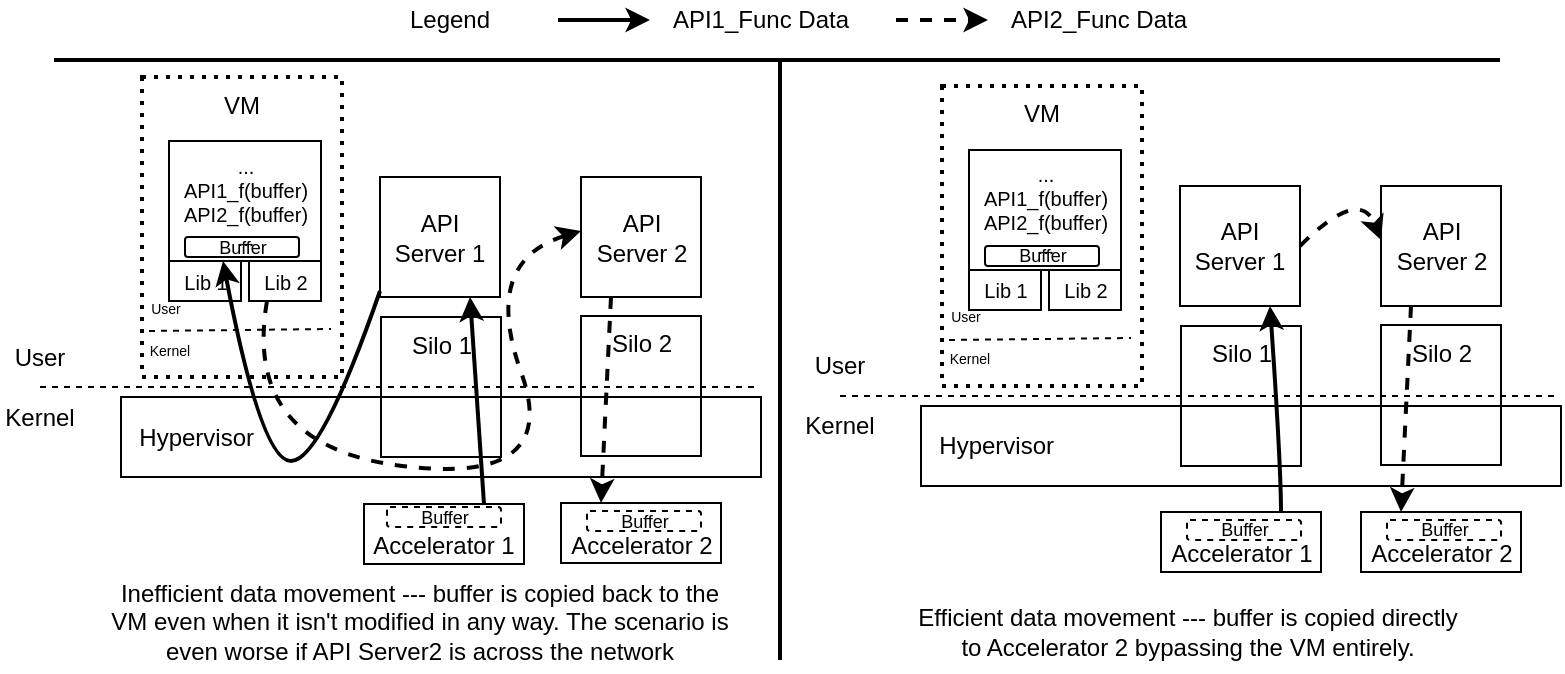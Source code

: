 <mxfile version="12.1.7" type="device" pages="1"><diagram id="teCDct7RlRdrfFZBSO62" name="Page-1"><mxGraphModel dx="932" dy="666" grid="1" gridSize="10" guides="1" tooltips="1" connect="1" arrows="1" fold="1" page="1" pageScale="1" pageWidth="800" pageHeight="350" math="0" shadow="0"><root><mxCell id="0"/><mxCell id="1" parent="0"/><mxCell id="tscXoGCFPhKTc5vVTDcR-264" value="&amp;nbsp; Hypervisor" style="rounded=0;whiteSpace=wrap;html=1;fillColor=none;align=left;" parent="1" vertex="1"><mxGeometry x="70.5" y="208.5" width="320" height="40" as="geometry"/></mxCell><mxCell id="tscXoGCFPhKTc5vVTDcR-266" value="Accelerator 1" style="rounded=0;whiteSpace=wrap;html=1;fillColor=none;verticalAlign=bottom;" parent="1" vertex="1"><mxGeometry x="192" y="262" width="80" height="30" as="geometry"/></mxCell><mxCell id="tscXoGCFPhKTc5vVTDcR-267" value="Accelerator 2" style="rounded=0;whiteSpace=wrap;html=1;fillColor=none;verticalAlign=bottom;" parent="1" vertex="1"><mxGeometry x="290.5" y="261.5" width="80" height="30" as="geometry"/></mxCell><mxCell id="tscXoGCFPhKTc5vVTDcR-268" value="VM" style="rounded=0;whiteSpace=wrap;html=1;fillColor=none;align=center;strokeWidth=2;verticalAlign=top;dashed=1;dashPattern=1 2;" parent="1" vertex="1"><mxGeometry x="81" y="48.5" width="100" height="150" as="geometry"/></mxCell><mxCell id="tscXoGCFPhKTc5vVTDcR-269" value="API Server 1" style="rounded=0;whiteSpace=wrap;html=1;fillColor=none;align=center;" parent="1" vertex="1"><mxGeometry x="200" y="98.5" width="60" height="60" as="geometry"/></mxCell><mxCell id="tscXoGCFPhKTc5vVTDcR-270" value="API Server 2" style="rounded=0;whiteSpace=wrap;html=1;fillColor=none;align=center;" parent="1" vertex="1"><mxGeometry x="300.5" y="98.5" width="60" height="60" as="geometry"/></mxCell><mxCell id="tscXoGCFPhKTc5vVTDcR-271" value="Silo 1" style="rounded=0;whiteSpace=wrap;html=1;fillColor=none;align=center;verticalAlign=top;strokeWidth=1;" parent="1" vertex="1"><mxGeometry x="200.5" y="168.5" width="60" height="70" as="geometry"/></mxCell><mxCell id="tscXoGCFPhKTc5vVTDcR-272" value="Silo 2" style="rounded=0;whiteSpace=wrap;html=1;fillColor=none;align=center;verticalAlign=top;strokeWidth=1;" parent="1" vertex="1"><mxGeometry x="300.5" y="168" width="60" height="70" as="geometry"/></mxCell><mxCell id="tscXoGCFPhKTc5vVTDcR-273" value="" style="endArrow=none;dashed=1;html=1;" parent="1" edge="1"><mxGeometry width="50" height="50" relative="1" as="geometry"><mxPoint x="30" y="203.5" as="sourcePoint"/><mxPoint x="390" y="203.5" as="targetPoint"/></mxGeometry></mxCell><mxCell id="tscXoGCFPhKTc5vVTDcR-274" value="Kernel" style="text;html=1;strokeColor=none;fillColor=none;align=center;verticalAlign=middle;whiteSpace=wrap;rounded=0;dashed=1;" parent="1" vertex="1"><mxGeometry x="10" y="208.5" width="40" height="20" as="geometry"/></mxCell><mxCell id="tscXoGCFPhKTc5vVTDcR-275" value="User" style="text;html=1;strokeColor=none;fillColor=none;align=center;verticalAlign=middle;whiteSpace=wrap;rounded=0;dashed=1;" parent="1" vertex="1"><mxGeometry x="10" y="178.5" width="40" height="20" as="geometry"/></mxCell><mxCell id="tscXoGCFPhKTc5vVTDcR-276" value="" style="endArrow=none;dashed=1;html=1;exitX=0.25;exitY=0;exitDx=0;exitDy=0;" parent="1" source="tscXoGCFPhKTc5vVTDcR-277" edge="1"><mxGeometry width="50" height="50" relative="1" as="geometry"><mxPoint x="105.5" y="174.5" as="sourcePoint"/><mxPoint x="175.5" y="174.5" as="targetPoint"/></mxGeometry></mxCell><mxCell id="tscXoGCFPhKTc5vVTDcR-277" value="Kernel" style="text;html=1;strokeColor=none;fillColor=none;align=center;verticalAlign=middle;whiteSpace=wrap;rounded=0;dashed=1;fontSize=7;" parent="1" vertex="1"><mxGeometry x="74.5" y="175.5" width="40" height="20" as="geometry"/></mxCell><mxCell id="tscXoGCFPhKTc5vVTDcR-278" value="User" style="text;html=1;strokeColor=none;fillColor=none;align=center;verticalAlign=middle;whiteSpace=wrap;rounded=0;dashed=1;fontSize=7;" parent="1" vertex="1"><mxGeometry x="72.5" y="154.5" width="40" height="20" as="geometry"/></mxCell><mxCell id="tscXoGCFPhKTc5vVTDcR-279" value="&lt;font style=&quot;font-size: 10px&quot;&gt;...&lt;br&gt;API1_f(buffer)&lt;br&gt;API2_f(buffer)&lt;br&gt;...&lt;br&gt;&lt;/font&gt;" style="rounded=0;whiteSpace=wrap;html=1;strokeWidth=1;fillColor=none;fontSize=7;align=center;verticalAlign=top;" parent="1" vertex="1"><mxGeometry x="94.5" y="80.5" width="76" height="60" as="geometry"/></mxCell><mxCell id="tscXoGCFPhKTc5vVTDcR-280" value="&lt;font style=&quot;font-size: 10px&quot;&gt;Lib 1&lt;/font&gt;" style="rounded=0;whiteSpace=wrap;html=1;strokeWidth=1;fillColor=none;fontSize=7;align=center;" parent="1" vertex="1"><mxGeometry x="94.5" y="140.5" width="36" height="20" as="geometry"/></mxCell><mxCell id="tscXoGCFPhKTc5vVTDcR-281" value="&lt;font style=&quot;font-size: 10px&quot;&gt;Lib 2&lt;/font&gt;" style="rounded=0;whiteSpace=wrap;html=1;strokeWidth=1;fillColor=none;fontSize=7;align=center;" parent="1" vertex="1"><mxGeometry x="134.5" y="140.5" width="36" height="20" as="geometry"/></mxCell><mxCell id="tscXoGCFPhKTc5vVTDcR-282" value="" style="curved=1;endArrow=classic;html=1;fontSize=7;exitX=0.75;exitY=0;exitDx=0;exitDy=0;entryX=0.75;entryY=1;entryDx=0;entryDy=0;strokeWidth=2;" parent="1" source="tscXoGCFPhKTc5vVTDcR-266" target="tscXoGCFPhKTc5vVTDcR-269" edge="1"><mxGeometry width="50" height="50" relative="1" as="geometry"><mxPoint x="240" y="168.5" as="sourcePoint"/><mxPoint x="220.5" y="278.5" as="targetPoint"/><Array as="points"><mxPoint x="250.5" y="238.5"/></Array></mxGeometry></mxCell><mxCell id="tscXoGCFPhKTc5vVTDcR-283" value="" style="curved=1;endArrow=classic;html=1;fontSize=7;exitX=0;exitY=0.75;exitDx=0;exitDy=0;entryX=0.75;entryY=0;entryDx=0;entryDy=0;strokeWidth=2;" parent="1" target="tscXoGCFPhKTc5vVTDcR-280" edge="1"><mxGeometry x="-0.513" y="-4" width="50" height="50" relative="1" as="geometry"><mxPoint x="200" y="155.5" as="sourcePoint"/><mxPoint x="210" y="150.5" as="targetPoint"/><Array as="points"><mxPoint x="170.5" y="240.5"/><mxPoint x="140.5" y="240.5"/></Array><mxPoint as="offset"/></mxGeometry></mxCell><mxCell id="tscXoGCFPhKTc5vVTDcR-284" value="" style="curved=1;endArrow=classic;html=1;fontSize=7;entryX=0.25;entryY=0;entryDx=0;entryDy=0;exitX=0.25;exitY=1;exitDx=0;exitDy=0;dashed=1;strokeWidth=2;" parent="1" source="tscXoGCFPhKTc5vVTDcR-270" target="tscXoGCFPhKTc5vVTDcR-267" edge="1"><mxGeometry width="50" height="50" relative="1" as="geometry"><mxPoint x="310.5" y="178.5" as="sourcePoint"/><mxPoint x="310.5" y="268.5" as="targetPoint"/><Array as="points"/></mxGeometry></mxCell><mxCell id="tscXoGCFPhKTc5vVTDcR-285" value="" style="curved=1;endArrow=classic;html=1;fontSize=7;exitX=0.25;exitY=1;exitDx=0;exitDy=0;dashed=1;strokeWidth=2;entryX=0;entryY=0.25;entryDx=0;entryDy=0;" parent="1" source="tscXoGCFPhKTc5vVTDcR-281" edge="1"><mxGeometry x="-0.51" y="3" width="50" height="50" relative="1" as="geometry"><mxPoint x="122.5" y="150.5" as="sourcePoint"/><mxPoint x="300.5" y="125.5" as="targetPoint"/><Array as="points"><mxPoint x="131" y="233"/><mxPoint x="291" y="253"/><mxPoint x="250.5" y="140.5"/></Array><mxPoint as="offset"/></mxGeometry></mxCell><mxCell id="tscXoGCFPhKTc5vVTDcR-288" value="&lt;font style=&quot;font-size: 9px&quot;&gt;Buffer&lt;/font&gt;" style="rounded=1;whiteSpace=wrap;html=1;strokeWidth=1;fillColor=none;fontSize=7;align=center;" parent="1" vertex="1"><mxGeometry x="102.5" y="128.5" width="57" height="10" as="geometry"/></mxCell><mxCell id="tscXoGCFPhKTc5vVTDcR-290" value="&lt;font style=&quot;font-size: 9px&quot;&gt;Buffer&lt;/font&gt;" style="rounded=1;whiteSpace=wrap;html=1;strokeWidth=1;fillColor=none;fontSize=7;align=center;dashed=1;" parent="1" vertex="1"><mxGeometry x="203.5" y="263.5" width="57" height="10" as="geometry"/></mxCell><mxCell id="tscXoGCFPhKTc5vVTDcR-291" value="&lt;font style=&quot;font-size: 9px&quot;&gt;Buffer&lt;/font&gt;" style="rounded=1;whiteSpace=wrap;html=1;strokeWidth=1;fillColor=none;fontSize=7;align=center;dashed=1;" parent="1" vertex="1"><mxGeometry x="303.5" y="265.5" width="57" height="10" as="geometry"/></mxCell><mxCell id="tscXoGCFPhKTc5vVTDcR-292" value="&amp;nbsp; Hypervisor" style="rounded=0;whiteSpace=wrap;html=1;fillColor=none;align=left;" parent="1" vertex="1"><mxGeometry x="470.5" y="213" width="320" height="40" as="geometry"/></mxCell><mxCell id="tscXoGCFPhKTc5vVTDcR-293" value="Accelerator 1" style="rounded=0;whiteSpace=wrap;html=1;fillColor=none;verticalAlign=bottom;" parent="1" vertex="1"><mxGeometry x="590.5" y="266" width="80" height="30" as="geometry"/></mxCell><mxCell id="tscXoGCFPhKTc5vVTDcR-294" value="Accelerator 2" style="rounded=0;whiteSpace=wrap;html=1;fillColor=none;verticalAlign=bottom;" parent="1" vertex="1"><mxGeometry x="690.5" y="266" width="80" height="30" as="geometry"/></mxCell><mxCell id="tscXoGCFPhKTc5vVTDcR-295" value="VM" style="rounded=0;whiteSpace=wrap;html=1;fillColor=none;align=center;strokeWidth=2;verticalAlign=top;dashed=1;dashPattern=1 2;" parent="1" vertex="1"><mxGeometry x="481" y="53" width="100" height="150" as="geometry"/></mxCell><mxCell id="tscXoGCFPhKTc5vVTDcR-296" value="API Server 1" style="rounded=0;whiteSpace=wrap;html=1;fillColor=none;align=center;" parent="1" vertex="1"><mxGeometry x="600" y="103" width="60" height="60" as="geometry"/></mxCell><mxCell id="tscXoGCFPhKTc5vVTDcR-297" value="API Server 2" style="rounded=0;whiteSpace=wrap;html=1;fillColor=none;align=center;" parent="1" vertex="1"><mxGeometry x="700.5" y="103" width="60" height="60" as="geometry"/></mxCell><mxCell id="tscXoGCFPhKTc5vVTDcR-298" value="Silo 1" style="rounded=0;whiteSpace=wrap;html=1;fillColor=none;align=center;verticalAlign=top;strokeWidth=1;" parent="1" vertex="1"><mxGeometry x="600.5" y="173" width="60" height="70" as="geometry"/></mxCell><mxCell id="tscXoGCFPhKTc5vVTDcR-299" value="Silo 2" style="rounded=0;whiteSpace=wrap;html=1;fillColor=none;align=center;verticalAlign=top;strokeWidth=1;" parent="1" vertex="1"><mxGeometry x="700.5" y="172.5" width="60" height="70" as="geometry"/></mxCell><mxCell id="tscXoGCFPhKTc5vVTDcR-300" value="" style="endArrow=none;dashed=1;html=1;" parent="1" edge="1"><mxGeometry width="50" height="50" relative="1" as="geometry"><mxPoint x="430" y="208" as="sourcePoint"/><mxPoint x="790" y="208" as="targetPoint"/></mxGeometry></mxCell><mxCell id="tscXoGCFPhKTc5vVTDcR-301" value="Kernel" style="text;html=1;strokeColor=none;fillColor=none;align=center;verticalAlign=middle;whiteSpace=wrap;rounded=0;dashed=1;" parent="1" vertex="1"><mxGeometry x="410" y="213" width="40" height="20" as="geometry"/></mxCell><mxCell id="tscXoGCFPhKTc5vVTDcR-302" value="User" style="text;html=1;strokeColor=none;fillColor=none;align=center;verticalAlign=middle;whiteSpace=wrap;rounded=0;dashed=1;" parent="1" vertex="1"><mxGeometry x="410" y="183" width="40" height="20" as="geometry"/></mxCell><mxCell id="tscXoGCFPhKTc5vVTDcR-303" value="" style="endArrow=none;dashed=1;html=1;exitX=0.25;exitY=0;exitDx=0;exitDy=0;" parent="1" source="tscXoGCFPhKTc5vVTDcR-304" edge="1"><mxGeometry width="50" height="50" relative="1" as="geometry"><mxPoint x="505.5" y="179" as="sourcePoint"/><mxPoint x="575.5" y="179" as="targetPoint"/></mxGeometry></mxCell><mxCell id="tscXoGCFPhKTc5vVTDcR-304" value="Kernel" style="text;html=1;strokeColor=none;fillColor=none;align=center;verticalAlign=middle;whiteSpace=wrap;rounded=0;dashed=1;fontSize=7;" parent="1" vertex="1"><mxGeometry x="474.5" y="180" width="40" height="20" as="geometry"/></mxCell><mxCell id="tscXoGCFPhKTc5vVTDcR-305" value="User" style="text;html=1;strokeColor=none;fillColor=none;align=center;verticalAlign=middle;whiteSpace=wrap;rounded=0;dashed=1;fontSize=7;" parent="1" vertex="1"><mxGeometry x="472.5" y="159" width="40" height="20" as="geometry"/></mxCell><mxCell id="tscXoGCFPhKTc5vVTDcR-306" value="&lt;font style=&quot;font-size: 10px&quot;&gt;...&lt;br&gt;API1_f(buffer)&lt;br&gt;API2_f(buffer)&lt;br&gt;...&lt;br&gt;&lt;/font&gt;" style="rounded=0;whiteSpace=wrap;html=1;strokeWidth=1;fillColor=none;fontSize=7;align=center;verticalAlign=top;" parent="1" vertex="1"><mxGeometry x="494.5" y="85" width="76" height="60" as="geometry"/></mxCell><mxCell id="tscXoGCFPhKTc5vVTDcR-307" value="&lt;font style=&quot;font-size: 10px&quot;&gt;Lib 1&lt;/font&gt;" style="rounded=0;whiteSpace=wrap;html=1;strokeWidth=1;fillColor=none;fontSize=7;align=center;" parent="1" vertex="1"><mxGeometry x="494.5" y="145" width="36" height="20" as="geometry"/></mxCell><mxCell id="tscXoGCFPhKTc5vVTDcR-308" value="&lt;font style=&quot;font-size: 10px&quot;&gt;Lib 2&lt;/font&gt;" style="rounded=0;whiteSpace=wrap;html=1;strokeWidth=1;fillColor=none;fontSize=7;align=center;" parent="1" vertex="1"><mxGeometry x="534.5" y="145" width="36" height="20" as="geometry"/></mxCell><mxCell id="tscXoGCFPhKTc5vVTDcR-309" value="" style="curved=1;endArrow=classic;html=1;fontSize=7;exitX=0.75;exitY=0;exitDx=0;exitDy=0;entryX=0.75;entryY=1;entryDx=0;entryDy=0;strokeWidth=2;" parent="1" source="tscXoGCFPhKTc5vVTDcR-293" target="tscXoGCFPhKTc5vVTDcR-296" edge="1"><mxGeometry width="50" height="50" relative="1" as="geometry"><mxPoint x="640" y="173" as="sourcePoint"/><mxPoint x="620.5" y="283" as="targetPoint"/><Array as="points"><mxPoint x="650.5" y="243"/></Array></mxGeometry></mxCell><mxCell id="tscXoGCFPhKTc5vVTDcR-311" value="" style="curved=1;endArrow=classic;html=1;fontSize=7;entryX=0.25;entryY=0;entryDx=0;entryDy=0;exitX=0.25;exitY=1;exitDx=0;exitDy=0;dashed=1;strokeWidth=2;" parent="1" source="tscXoGCFPhKTc5vVTDcR-297" target="tscXoGCFPhKTc5vVTDcR-294" edge="1"><mxGeometry width="50" height="50" relative="1" as="geometry"><mxPoint x="710.5" y="183" as="sourcePoint"/><mxPoint x="710.5" y="273" as="targetPoint"/><Array as="points"/></mxGeometry></mxCell><mxCell id="tscXoGCFPhKTc5vVTDcR-312" value="" style="curved=1;endArrow=classic;html=1;fontSize=7;exitX=1;exitY=0.5;exitDx=0;exitDy=0;dashed=1;strokeWidth=2;entryX=0;entryY=0.25;entryDx=0;entryDy=0;" parent="1" source="tscXoGCFPhKTc5vVTDcR-296" edge="1"><mxGeometry x="-0.51" y="3" width="50" height="50" relative="1" as="geometry"><mxPoint x="522.5" y="155" as="sourcePoint"/><mxPoint x="700.5" y="130" as="targetPoint"/><Array as="points"><mxPoint x="690" y="103"/></Array><mxPoint as="offset"/></mxGeometry></mxCell><mxCell id="tscXoGCFPhKTc5vVTDcR-313" value="&lt;font style=&quot;font-size: 9px&quot;&gt;Buffer&lt;/font&gt;" style="rounded=1;whiteSpace=wrap;html=1;strokeWidth=1;fillColor=none;fontSize=7;align=center;" parent="1" vertex="1"><mxGeometry x="502.5" y="133" width="57" height="10" as="geometry"/></mxCell><mxCell id="tscXoGCFPhKTc5vVTDcR-314" value="&lt;font style=&quot;font-size: 9px&quot;&gt;Buffer&lt;/font&gt;" style="rounded=1;whiteSpace=wrap;html=1;strokeWidth=1;fillColor=none;fontSize=7;align=center;dashed=1;" parent="1" vertex="1"><mxGeometry x="603.5" y="270" width="57" height="10" as="geometry"/></mxCell><mxCell id="tscXoGCFPhKTc5vVTDcR-315" value="&lt;font style=&quot;font-size: 9px&quot;&gt;Buffer&lt;/font&gt;" style="rounded=1;whiteSpace=wrap;html=1;strokeWidth=1;fillColor=none;fontSize=7;align=center;dashed=1;" parent="1" vertex="1"><mxGeometry x="703.5" y="270" width="57" height="10" as="geometry"/></mxCell><mxCell id="tscXoGCFPhKTc5vVTDcR-316" value="" style="endArrow=none;html=1;strokeWidth=2;fontSize=7;" parent="1" edge="1"><mxGeometry width="50" height="50" relative="1" as="geometry"><mxPoint x="400" y="340" as="sourcePoint"/><mxPoint x="400" y="40" as="targetPoint"/></mxGeometry></mxCell><mxCell id="tscXoGCFPhKTc5vVTDcR-317" value="&lt;font style=&quot;font-size: 12px&quot;&gt;Inefficient data movement --- buffer is copied back to the VM even when it isn't modified in any way. The scenario is even worse if API Server2 is across the network&lt;/font&gt;" style="text;html=1;strokeColor=none;fillColor=none;align=center;verticalAlign=middle;whiteSpace=wrap;rounded=0;dashed=1;fontSize=7;" parent="1" vertex="1"><mxGeometry x="61" y="301" width="318" height="40" as="geometry"/></mxCell><mxCell id="tscXoGCFPhKTc5vVTDcR-318" value="&lt;font style=&quot;font-size: 12px&quot;&gt;Efficient data movement --- buffer is copied directly to Accelerator 2 bypassing the VM entirely.&lt;/font&gt;" style="text;html=1;strokeColor=none;fillColor=none;align=center;verticalAlign=middle;whiteSpace=wrap;rounded=0;dashed=1;fontSize=7;" parent="1" vertex="1"><mxGeometry x="463.5" y="306" width="280" height="40" as="geometry"/></mxCell><mxCell id="tscXoGCFPhKTc5vVTDcR-321" value="&lt;font style=&quot;font-size: 12px&quot;&gt;Legend&lt;/font&gt;" style="text;html=1;strokeColor=none;fillColor=none;align=center;verticalAlign=middle;whiteSpace=wrap;rounded=0;fontSize=7;" parent="1" vertex="1"><mxGeometry x="215" y="10" width="40" height="20" as="geometry"/></mxCell><mxCell id="tscXoGCFPhKTc5vVTDcR-322" value="" style="endArrow=none;html=1;strokeWidth=2;fontSize=7;" parent="1" edge="1"><mxGeometry width="50" height="50" relative="1" as="geometry"><mxPoint x="37" y="40" as="sourcePoint"/><mxPoint x="760" y="40" as="targetPoint"/></mxGeometry></mxCell><mxCell id="tscXoGCFPhKTc5vVTDcR-323" value="" style="endArrow=classic;html=1;strokeWidth=2;fontSize=7;" parent="1" edge="1"><mxGeometry width="50" height="50" relative="1" as="geometry"><mxPoint x="289" y="20" as="sourcePoint"/><mxPoint x="335" y="20" as="targetPoint"/></mxGeometry></mxCell><mxCell id="tscXoGCFPhKTc5vVTDcR-325" value="&lt;font style=&quot;font-size: 12px&quot;&gt;API1_Func Data&lt;/font&gt;" style="text;html=1;strokeColor=none;fillColor=none;align=center;verticalAlign=middle;whiteSpace=wrap;rounded=0;fontSize=7;" parent="1" vertex="1"><mxGeometry x="345" y="10" width="91" height="20" as="geometry"/></mxCell><mxCell id="tscXoGCFPhKTc5vVTDcR-326" value="" style="endArrow=classic;html=1;strokeWidth=2;fontSize=7;dashed=1;" parent="1" edge="1"><mxGeometry width="50" height="50" relative="1" as="geometry"><mxPoint x="458" y="20" as="sourcePoint"/><mxPoint x="504" y="20" as="targetPoint"/></mxGeometry></mxCell><mxCell id="tscXoGCFPhKTc5vVTDcR-327" value="&lt;font style=&quot;font-size: 12px&quot;&gt;API2_Func Data&lt;/font&gt;" style="text;html=1;strokeColor=none;fillColor=none;align=center;verticalAlign=middle;whiteSpace=wrap;rounded=0;fontSize=7;" parent="1" vertex="1"><mxGeometry x="514" y="10" width="91" height="20" as="geometry"/></mxCell></root></mxGraphModel></diagram></mxfile>